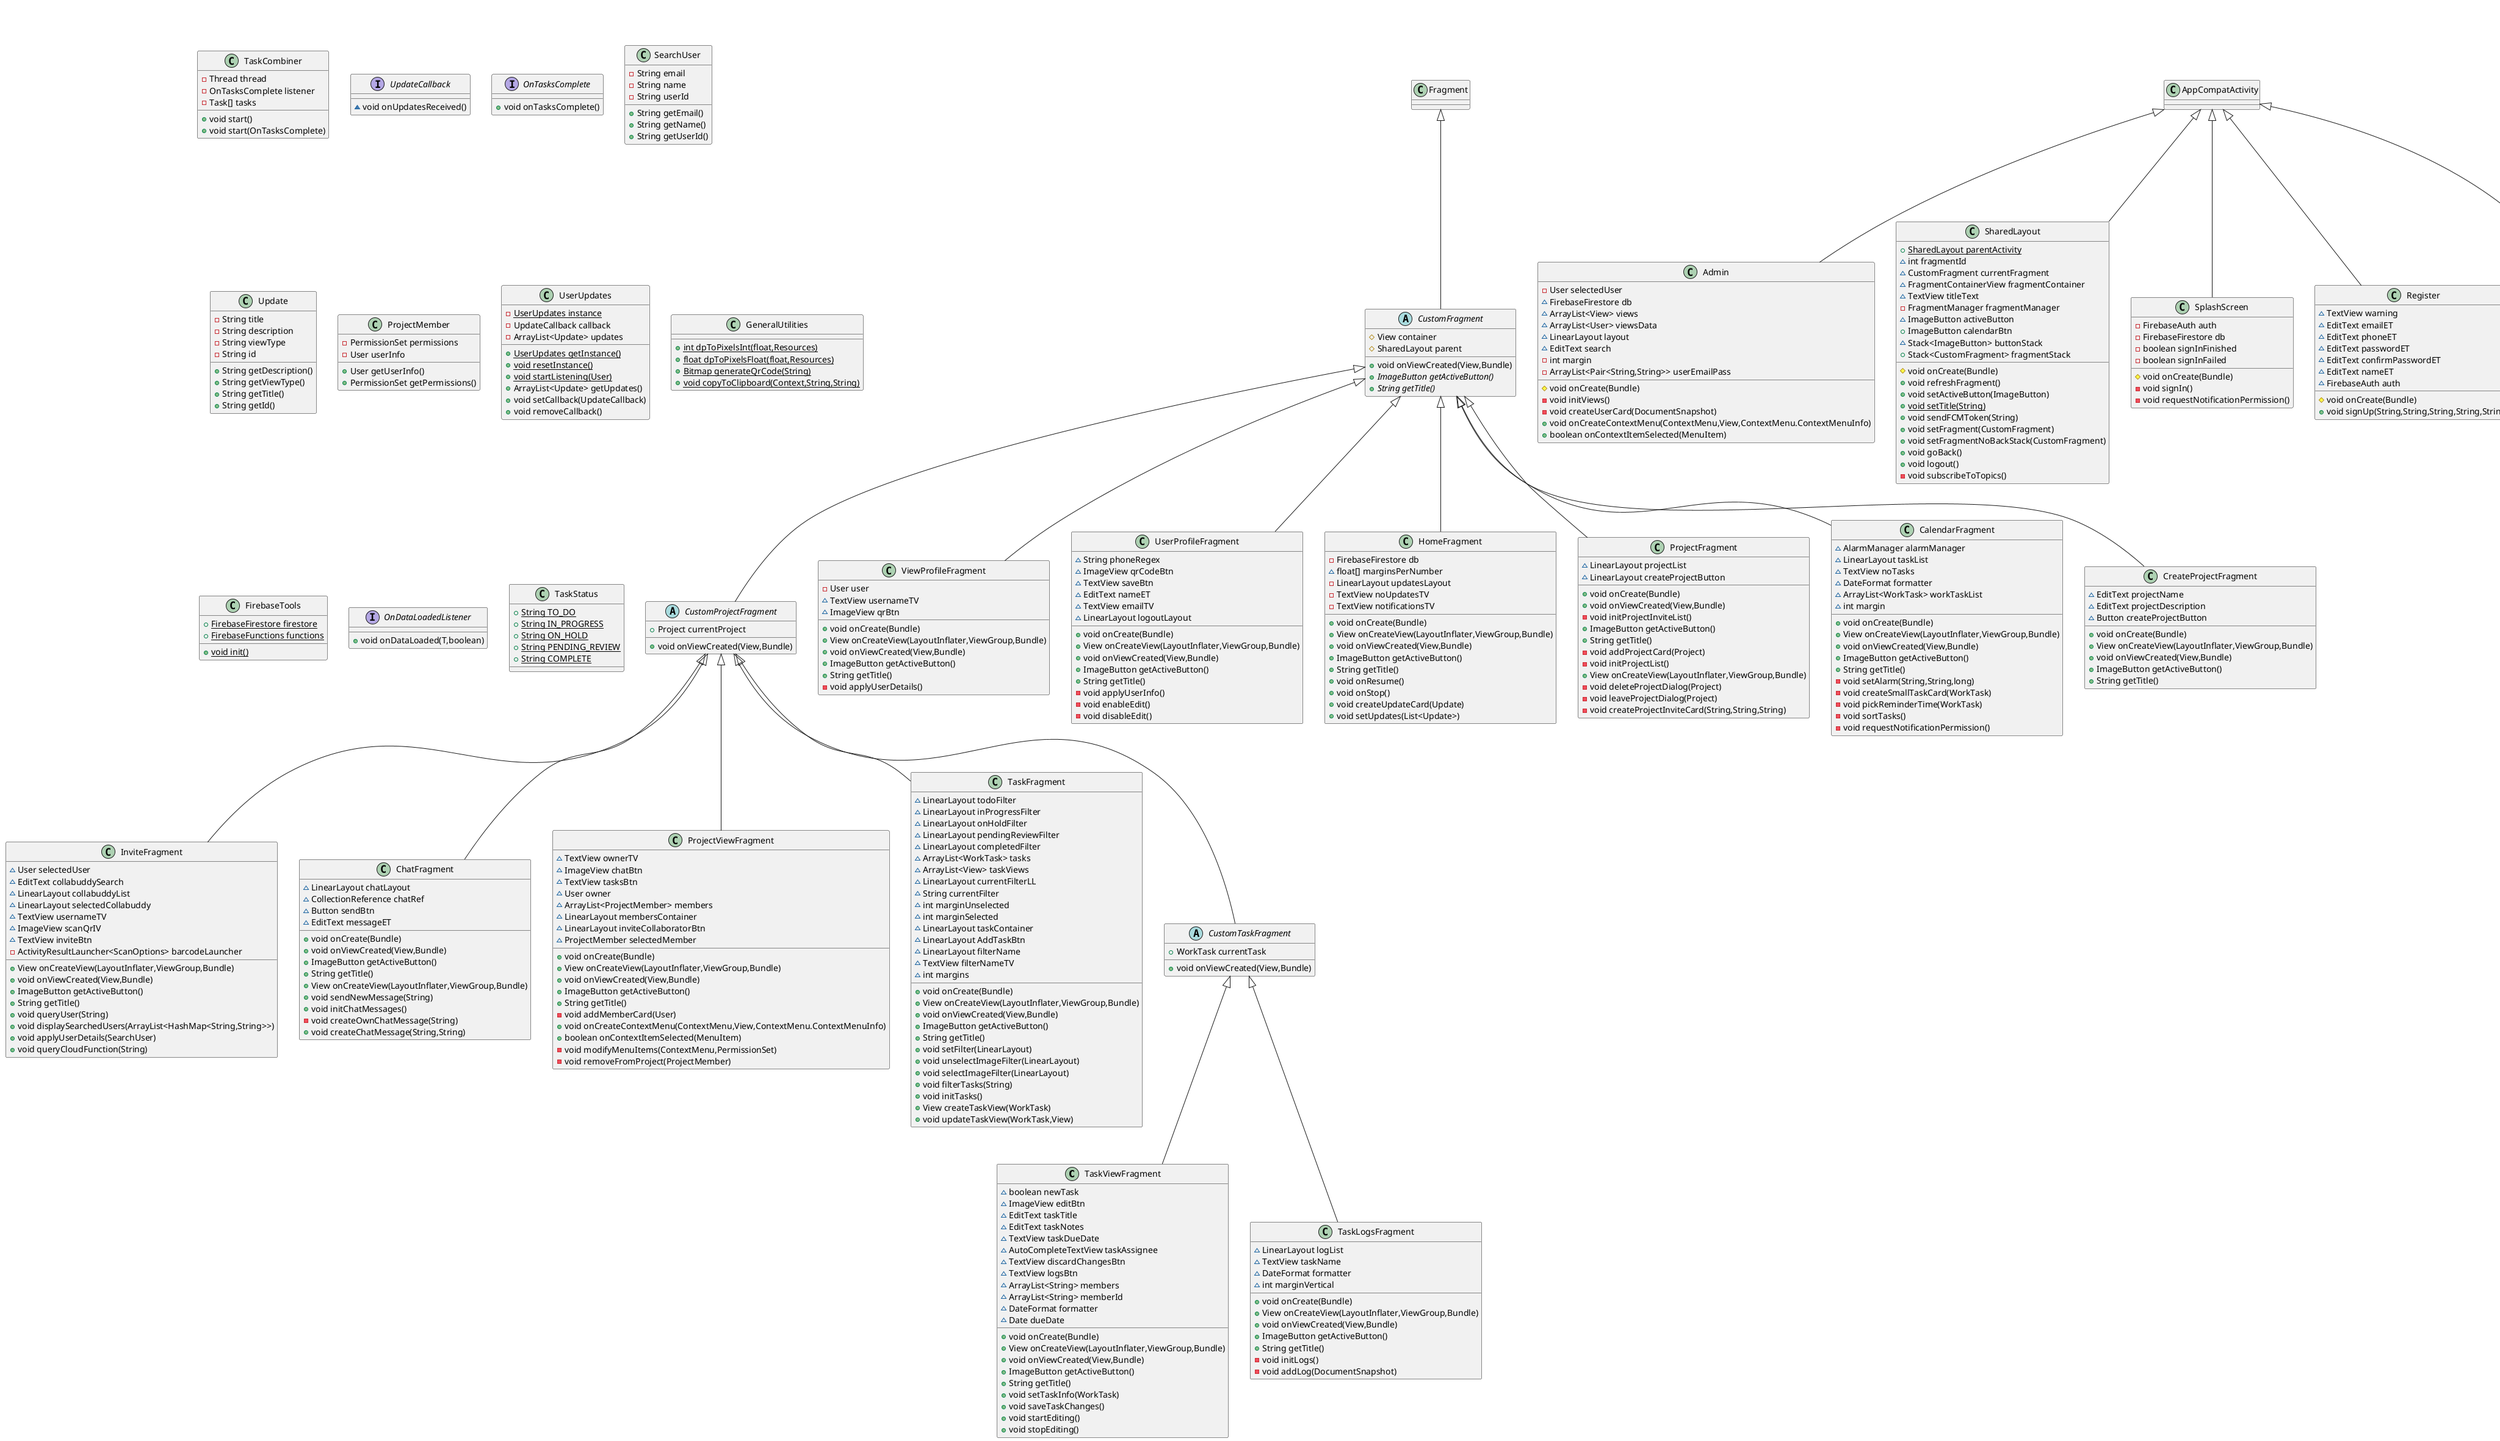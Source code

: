 @startuml
class TaskViewFragment {
~ boolean newTask
~ ImageView editBtn
~ EditText taskTitle
~ EditText taskNotes
~ TextView taskDueDate
~ AutoCompleteTextView taskAssignee
~ TextView discardChangesBtn
~ TextView logsBtn
~ ArrayList<String> members
~ ArrayList<String> memberId
~ DateFormat formatter
~ Date dueDate
+ void onCreate(Bundle)
+ View onCreateView(LayoutInflater,ViewGroup,Bundle)
+ void onViewCreated(View,Bundle)
+ ImageButton getActiveButton()
+ String getTitle()
+ void setTaskInfo(WorkTask)
+ void saveTaskChanges()
+ void startEditing()
+ void stopEditing()
}


class TaskCombiner {
- Thread thread
- OnTasksComplete listener
- Task[] tasks
+ void start()
+ void start(OnTasksComplete)
}


interface UpdateCallback {
~ void onUpdatesReceived()
}

class Admin {
- User selectedUser
~ FirebaseFirestore db
~ ArrayList<View> views
~ ArrayList<User> viewsData
~ LinearLayout layout
~ EditText search
- int margin
- ArrayList<Pair<String,String>> userEmailPass
# void onCreate(Bundle)
- void initViews()
- void createUserCard(DocumentSnapshot)
+ void onCreateContextMenu(ContextMenu,View,ContextMenu.ContextMenuInfo)
+ boolean onContextItemSelected(MenuItem)
}


interface OnTasksComplete {
+ void onTasksComplete()
}

class PermissionSet {
+ {static} String PERMISSION_CREATE_TASK
+ {static} String PERMISSION_DELETE_TASK
+ {static} String PERMISSION_EDIT_TASK
+ {static} String PERMISSION_REVIEW_TASK
+ {static} String PERMISSION_INVITE
+ {static} String PERMISSION_MANAGE_PERMISSIONS
+ {static} String PERMISSION_KICK_MEMBER
+ {static} PermissionSet userPermissions
- HashMap<String,Boolean> permissions
# void setData(DocumentSnapshot)
# HashMap<String,Object> toMap()
+ boolean hasPermission(String)
+ void setPermission(String,boolean)
+ void togglePermission(String)
}


abstract class FirestoreLoadable {
- DocumentReference docRef
- boolean loaded
- String id
+ void load(OnDataLoadedListener)
+ Task load()
+ void updateRealtime(OnDataLoadedListener)
+ void updateRealtime()
+ DocumentReference getDocRef()
# {abstract}void setData(DocumentSnapshot)
+ Task<Void> save()
# {abstract}HashMap<String,Object> toMap()
+ boolean isLoaded()
+ String getId()
}


class LoadDialog {
+ void setMessage(String)
}

class Project {
- boolean tasksLoaded
+ {static} Project currentProject
- String name
- String id
+ String description
+ User owner
+ ArrayList<WorkTask> tasks
+ ArrayList<ProjectMember> members
# void setData(DocumentSnapshot)
# HashMap<String,Object> toMap()
+ String getName()
+ String getDescription()
+ void loadTasks()
+ void loadTasks(OnTasksComplete)
+ boolean isTasksLoaded()
}


class SearchUser {
- String email
- String name
- String userId
+ String getEmail()
+ String getName()
+ String getUserId()
}


class Update {
- String title
- String description
- String viewType
- String id
+ String getDescription()
+ String getViewType()
+ String getTitle()
+ String getId()
}


class InviteFragment {
~ User selectedUser
~ EditText collabuddySearch
~ LinearLayout collabuddyList
~ LinearLayout selectedCollabuddy
~ TextView usernameTV
~ ImageView scanQrIV
~ TextView inviteBtn
- ActivityResultLauncher<ScanOptions> barcodeLauncher
+ View onCreateView(LayoutInflater,ViewGroup,Bundle)
+ void onViewCreated(View,Bundle)
+ ImageButton getActiveButton()
+ String getTitle()
+ void queryUser(String)
+ void displaySearchedUsers(ArrayList<HashMap<String,String>>)
+ void applyUserDetails(SearchUser)
+ void queryCloudFunction(String)
}


class TaskLogsFragment {
~ LinearLayout logList
~ TextView taskName
~ DateFormat formatter
~ int marginVertical
+ void onCreate(Bundle)
+ View onCreateView(LayoutInflater,ViewGroup,Bundle)
+ void onViewCreated(View,Bundle)
+ ImageButton getActiveButton()
+ String getTitle()
- void initLogs()
- void addLog(DocumentSnapshot)
}


class User {
+ {static} String NULL_USER_ID
+ {static} User currentUser
+ String name
+ String email
+ String phone
+ ArrayList<Project> projects
# void setData(DocumentSnapshot)
+ TaskCombiner loadProjects(OnTasksComplete)
# HashMap<String,Object> toMap()
}


class ChatFragment {
~ LinearLayout chatLayout
~ CollectionReference chatRef
~ Button sendBtn
~ EditText messageET
+ void onCreate(Bundle)
+ void onViewCreated(View,Bundle)
+ ImageButton getActiveButton()
+ String getTitle()
+ View onCreateView(LayoutInflater,ViewGroup,Bundle)
+ void sendNewMessage(String)
+ void initChatMessages()
- void createOwnChatMessage(String)
+ void createChatMessage(String,String)
}


class SharedLayout {
+ {static} SharedLayout parentActivity
~ int fragmentId
~ CustomFragment currentFragment
~ FragmentContainerView fragmentContainer
~ TextView titleText
- FragmentManager fragmentManager
~ ImageButton activeButton
+ ImageButton calendarBtn
~ Stack<ImageButton> buttonStack
+ Stack<CustomFragment> fragmentStack
# void onCreate(Bundle)
+ void refreshFragment()
+ void setActiveButton(ImageButton)
+ {static} void setTitle(String)
+ void sendFCMToken(String)
+ void setFragment(CustomFragment)
+ void setFragmentNoBackStack(CustomFragment)
+ void goBack()
+ void logout()
- void subscribeToTopics()
}


abstract class CustomProjectFragment {
+ Project currentProject
+ void onViewCreated(View,Bundle)
}


class ProjectMember {
- PermissionSet permissions
- User userInfo
+ User getUserInfo()
+ PermissionSet getPermissions()
}


class UserUpdates {
- {static} UserUpdates instance
- UpdateCallback callback
- ArrayList<Update> updates
+ {static} UserUpdates getInstance()
+ {static} void resetInstance()
+ {static} void startListening(User)
+ ArrayList<Update> getUpdates()
+ void setCallback(UpdateCallback)
+ void removeCallback()
}


class SplashScreen {
- FirebaseAuth auth
- FirebaseFirestore db
- boolean signInFinished
- boolean signInFailed
# void onCreate(Bundle)
- void signIn()
- void requestNotificationPermission()
}


class ProjectViewFragment {
~ TextView ownerTV
~ ImageView chatBtn
~ TextView tasksBtn
~ User owner
~ ArrayList<ProjectMember> members
~ LinearLayout membersContainer
~ LinearLayout inviteCollaboratorBtn
~ ProjectMember selectedMember
+ void onCreate(Bundle)
+ View onCreateView(LayoutInflater,ViewGroup,Bundle)
+ void onViewCreated(View,Bundle)
+ ImageButton getActiveButton()
+ String getTitle()
- void addMemberCard(User)
+ void onCreateContextMenu(ContextMenu,View,ContextMenu.ContextMenuInfo)
+ boolean onContextItemSelected(MenuItem)
- void modifyMenuItems(ContextMenu,PermissionSet)
- void removeFromProject(ProjectMember)
}


class WorkTask {
+ {static} WorkTask currentTask
+ User assignedTo
+ String name
+ String description
+ String status
+ Timestamp deadline
+ Timestamp timestamp
# void setData(DocumentSnapshot)
# HashMap<String,Object> toMap()
+ void logChanges(HashMap<String,Pair<String,String>>,User)
+ void logChanges(String,User)
}


class GeneralUtilities {
+ {static} int dpToPixelsInt(float,Resources)
+ {static} float dpToPixelsFloat(float,Resources)
+ {static} Bitmap generateQrCode(String)
+ {static} void copyToClipboard(Context,String,String)
}

class FirebaseTools {
+ {static} FirebaseFirestore firestore
+ {static} FirebaseFunctions functions
+ {static} void init()
}


class ViewProfileFragment {
- User user
~ TextView usernameTV
~ ImageView qrBtn
+ void onCreate(Bundle)
+ View onCreateView(LayoutInflater,ViewGroup,Bundle)
+ void onViewCreated(View,Bundle)
+ ImageButton getActiveButton()
+ String getTitle()
- void applyUserDetails()
}


class Register {
~ TextView warning
~ EditText emailET
~ EditText phoneET
~ EditText passwordET
~ EditText confirmPasswordET
~ EditText nameET
~ FirebaseAuth auth
# void onCreate(Bundle)
+ void signUp(String,String,String,String,String)
}


class AlarmNotificationReceiver {
+ {static} String notificationChannelId
+ {static} String notificationChannelName
+ {static} String notificationChannelDescription
+ void onReceive(Context,Intent)
}


class NotificationService {
- {static} NotificationService instance
- {static} String fcmToken
+ {static} NotificationService getInstance()
+ {static} String getToken()
+ void onNewToken(String)
+ void sendRegistrationToServer(String)
+ void onCreate()
}


interface OnDataLoadedListener {
+ void onDataLoaded(T,boolean)
}

abstract class CustomFragment {
# View container
# SharedLayout parent
+ void onViewCreated(View,Bundle)
+ {abstract}ImageButton getActiveButton()
+ {abstract}String getTitle()
}


class Login {
~ EditText identifierET
~ EditText passwordET
~ CheckBox rememberMe
~ FirebaseAuth auth
# void onCreate(Bundle)
+ void signIn(String,String)
}


class UserProfileFragment {
~ String phoneRegex
~ ImageView qrCodeBtn
~ TextView saveBtn
~ EditText nameET
~ TextView emailTV
~ LinearLayout logoutLayout
+ void onCreate(Bundle)
+ View onCreateView(LayoutInflater,ViewGroup,Bundle)
+ void onViewCreated(View,Bundle)
+ ImageButton getActiveButton()
+ String getTitle()
- void applyUserInfo()
- void enableEdit()
- void disableEdit()
}


class HomeFragment {
- FirebaseFirestore db
~ float[] marginsPerNumber
- LinearLayout updatesLayout
- TextView noUpdatesTV
- TextView notificationsTV
+ void onCreate(Bundle)
+ View onCreateView(LayoutInflater,ViewGroup,Bundle)
+ void onViewCreated(View,Bundle)
+ ImageButton getActiveButton()
+ String getTitle()
+ void onResume()
+ void onStop()
+ void createUpdateCard(Update)
+ void setUpdates(List<Update>)
}


class ProjectFragment {
~ LinearLayout projectList
~ LinearLayout createProjectButton
+ void onCreate(Bundle)
+ void onViewCreated(View,Bundle)
- void initProjectInviteList()
+ ImageButton getActiveButton()
+ String getTitle()
- void addProjectCard(Project)
- void initProjectList()
+ View onCreateView(LayoutInflater,ViewGroup,Bundle)
- void deleteProjectDialog(Project)
- void leaveProjectDialog(Project)
- void createProjectInviteCard(String,String,String)
}


class TaskFragment {
~ LinearLayout todoFilter
~ LinearLayout inProgressFilter
~ LinearLayout onHoldFilter
~ LinearLayout pendingReviewFilter
~ LinearLayout completedFilter
~ ArrayList<WorkTask> tasks
~ ArrayList<View> taskViews
~ LinearLayout currentFilterLL
~ String currentFilter
~ int marginUnselected
~ int marginSelected
~ LinearLayout taskContainer
~ LinearLayout AddTaskBtn
~ LinearLayout filterName
~ TextView filterNameTV
~ int margins
+ void onCreate(Bundle)
+ View onCreateView(LayoutInflater,ViewGroup,Bundle)
+ void onViewCreated(View,Bundle)
+ ImageButton getActiveButton()
+ String getTitle()
+ void setFilter(LinearLayout)
+ void unselectImageFilter(LinearLayout)
+ void selectImageFilter(LinearLayout)
+ void filterTasks(String)
+ void initTasks()
+ View createTaskView(WorkTask)
+ void updateTaskView(WorkTask,View)
}


abstract class CustomTaskFragment {
+ WorkTask currentTask
+ void onViewCreated(View,Bundle)
}


class CalendarFragment {
~ AlarmManager alarmManager
~ LinearLayout taskList
~ TextView noTasks
~ DateFormat formatter
~ ArrayList<WorkTask> workTaskList
~ int margin
+ void onCreate(Bundle)
+ View onCreateView(LayoutInflater,ViewGroup,Bundle)
+ void onViewCreated(View,Bundle)
+ ImageButton getActiveButton()
+ String getTitle()
- void setAlarm(String,String,long)
- void createSmallTaskCard(WorkTask)
- void pickReminderTime(WorkTask)
- void sortTasks()
- void requestNotificationPermission()
}


class CreateProjectFragment {
~ EditText projectName
~ EditText projectDescription
~ Button createProjectButton
+ void onCreate(Bundle)
+ View onCreateView(LayoutInflater,ViewGroup,Bundle)
+ void onViewCreated(View,Bundle)
+ ImageButton getActiveButton()
+ String getTitle()
}


class TaskStatus {
+ {static} String TO_DO
+ {static} String IN_PROGRESS
+ {static} String ON_HOLD
+ {static} String PENDING_REVIEW
+ {static} String COMPLETE
}



CustomTaskFragment <|-- TaskViewFragment
AppCompatActivity <|-- Admin
FirestoreLoadable <|-- PermissionSet
Dialog <|-- LoadDialog
FirestoreLoadable <|-- Project
CustomProjectFragment <|-- InviteFragment
CustomTaskFragment <|-- TaskLogsFragment
FirestoreLoadable <|-- User
CustomProjectFragment <|-- ChatFragment
AppCompatActivity <|-- SharedLayout
CustomFragment <|-- CustomProjectFragment
AppCompatActivity <|-- SplashScreen
CustomProjectFragment <|-- ProjectViewFragment
FirestoreLoadable <|-- WorkTask
CustomFragment <|-- ViewProfileFragment
AppCompatActivity <|-- Register
BroadcastReceiver <|-- AlarmNotificationReceiver
FirebaseMessagingService <|-- NotificationService
Fragment <|-- CustomFragment
AppCompatActivity <|-- Login
CustomFragment <|-- UserProfileFragment
CustomFragment <|-- HomeFragment
CustomFragment <|-- ProjectFragment
CustomProjectFragment <|-- TaskFragment
CustomProjectFragment <|-- CustomTaskFragment
CustomFragment <|-- CalendarFragment
CustomFragment <|-- CreateProjectFragment
@enduml